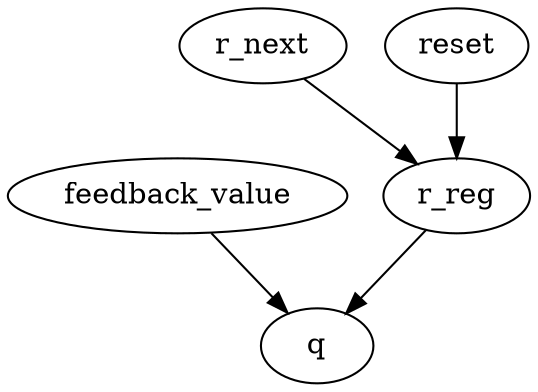 strict digraph "" {
	r_reg -> q	[weight=1.0];
	feedback_value -> q	[weight=1.0];
	r_next -> r_reg	[weight=1.0];
	reset -> r_reg	[weight=2.0];
}
